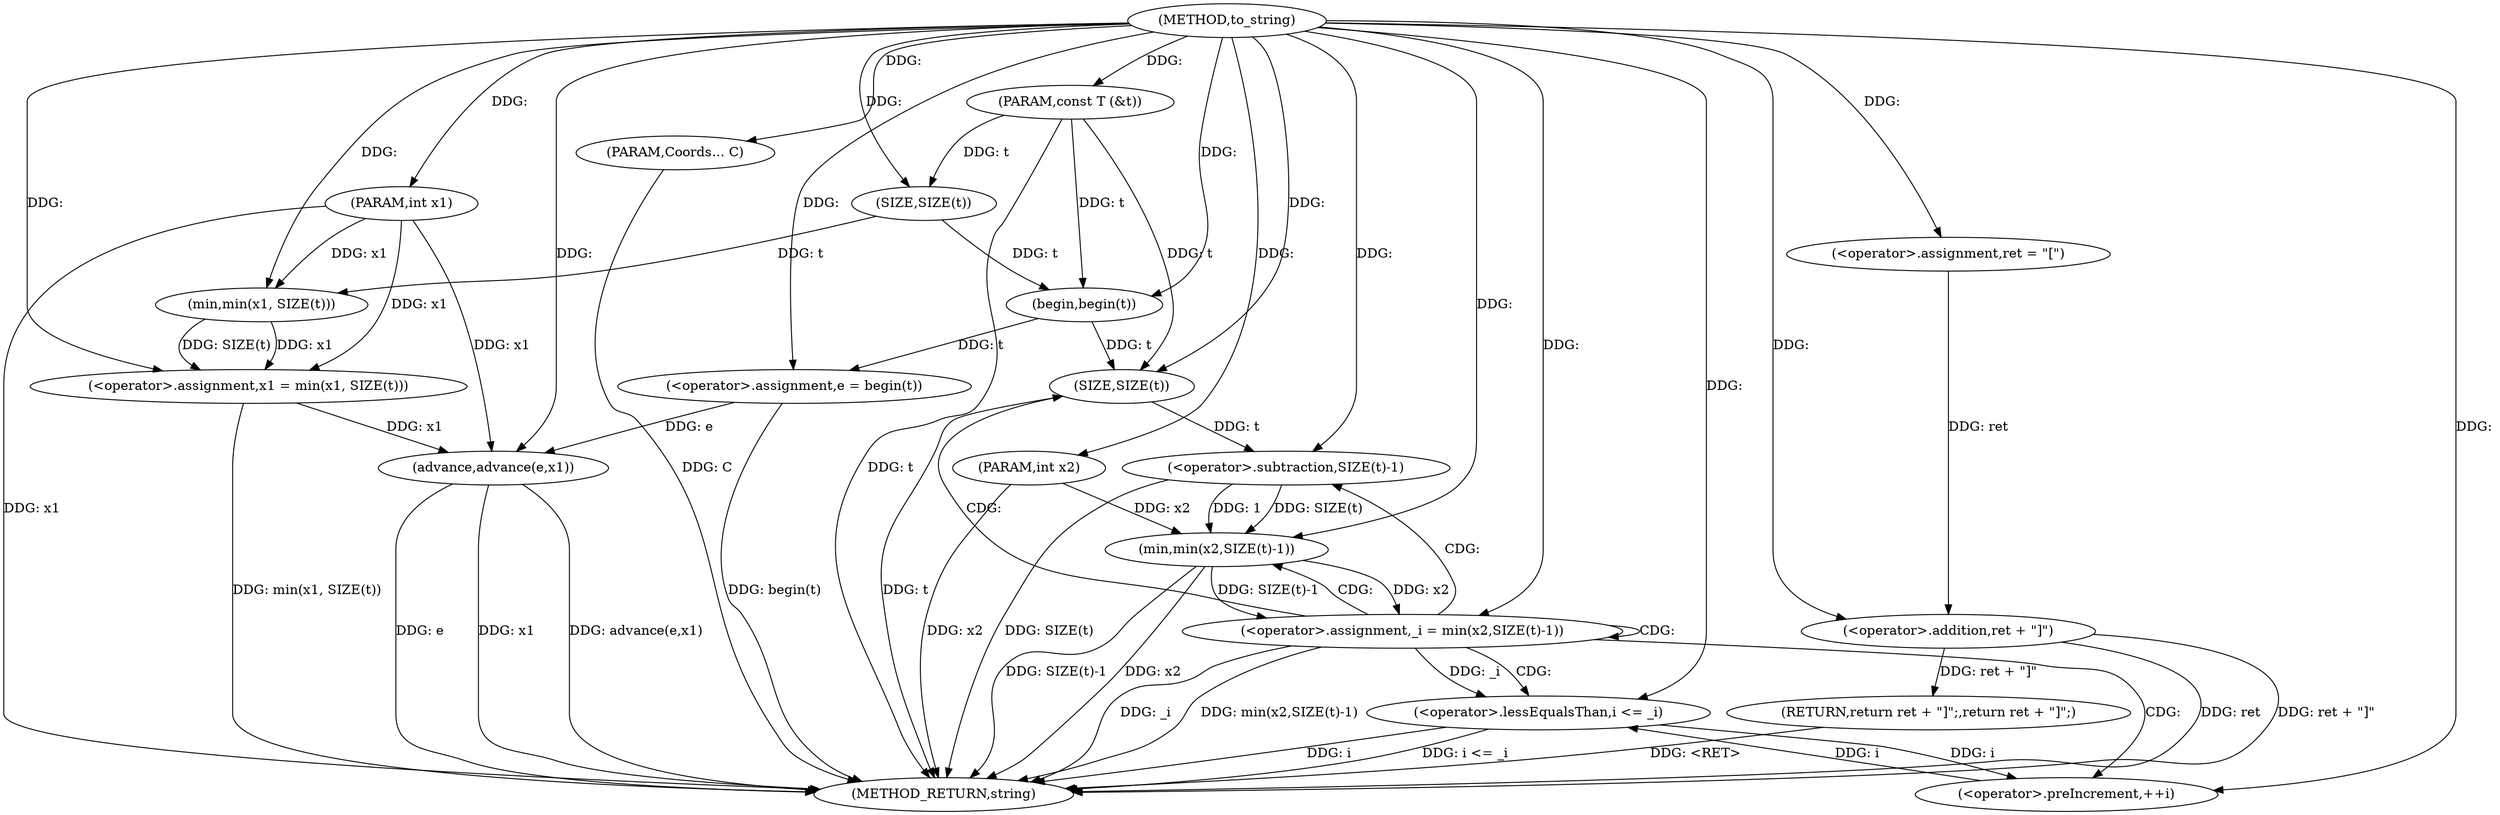 digraph "to_string" {  
"1000256" [label = "(METHOD,to_string)" ]
"1000315" [label = "(METHOD_RETURN,string)" ]
"1000257" [label = "(PARAM,const T (&t))" ]
"1000258" [label = "(PARAM,int x1)" ]
"1000259" [label = "(PARAM,int x2)" ]
"1000260" [label = "(PARAM,Coords... C)" ]
"1000263" [label = "(<operator>.assignment,ret = \"[\")" ]
"1000266" [label = "(<operator>.assignment,x1 = min(x1, SIZE(t)))" ]
"1000273" [label = "(<operator>.assignment,e = begin(t))" ]
"1000277" [label = "(advance,advance(e,x1))" ]
"1000311" [label = "(RETURN,return ret + \"]\";,return ret + \"]\";)" ]
"1000286" [label = "(<operator>.assignment,_i = min(x2,SIZE(t)-1))" ]
"1000294" [label = "(<operator>.lessEqualsThan,i <= _i)" ]
"1000297" [label = "(<operator>.preIncrement,++i)" ]
"1000312" [label = "(<operator>.addition,ret + \"]\")" ]
"1000268" [label = "(min,min(x1, SIZE(t)))" ]
"1000275" [label = "(begin,begin(t))" ]
"1000270" [label = "(SIZE,SIZE(t))" ]
"1000288" [label = "(min,min(x2,SIZE(t)-1))" ]
"1000290" [label = "(<operator>.subtraction,SIZE(t)-1)" ]
"1000291" [label = "(SIZE,SIZE(t))" ]
  "1000311" -> "1000315"  [ label = "DDG: <RET>"] 
  "1000257" -> "1000315"  [ label = "DDG: t"] 
  "1000258" -> "1000315"  [ label = "DDG: x1"] 
  "1000259" -> "1000315"  [ label = "DDG: x2"] 
  "1000260" -> "1000315"  [ label = "DDG: C"] 
  "1000266" -> "1000315"  [ label = "DDG: min(x1, SIZE(t))"] 
  "1000273" -> "1000315"  [ label = "DDG: begin(t)"] 
  "1000277" -> "1000315"  [ label = "DDG: e"] 
  "1000277" -> "1000315"  [ label = "DDG: x1"] 
  "1000277" -> "1000315"  [ label = "DDG: advance(e,x1)"] 
  "1000286" -> "1000315"  [ label = "DDG: _i"] 
  "1000288" -> "1000315"  [ label = "DDG: x2"] 
  "1000291" -> "1000315"  [ label = "DDG: t"] 
  "1000290" -> "1000315"  [ label = "DDG: SIZE(t)"] 
  "1000288" -> "1000315"  [ label = "DDG: SIZE(t)-1"] 
  "1000286" -> "1000315"  [ label = "DDG: min(x2,SIZE(t)-1)"] 
  "1000312" -> "1000315"  [ label = "DDG: ret"] 
  "1000312" -> "1000315"  [ label = "DDG: ret + \"]\""] 
  "1000294" -> "1000315"  [ label = "DDG: i"] 
  "1000294" -> "1000315"  [ label = "DDG: i <= _i"] 
  "1000256" -> "1000257"  [ label = "DDG: "] 
  "1000256" -> "1000258"  [ label = "DDG: "] 
  "1000256" -> "1000259"  [ label = "DDG: "] 
  "1000256" -> "1000260"  [ label = "DDG: "] 
  "1000256" -> "1000263"  [ label = "DDG: "] 
  "1000268" -> "1000266"  [ label = "DDG: x1"] 
  "1000268" -> "1000266"  [ label = "DDG: SIZE(t)"] 
  "1000275" -> "1000273"  [ label = "DDG: t"] 
  "1000312" -> "1000311"  [ label = "DDG: ret + \"]\""] 
  "1000258" -> "1000266"  [ label = "DDG: x1"] 
  "1000256" -> "1000266"  [ label = "DDG: "] 
  "1000256" -> "1000273"  [ label = "DDG: "] 
  "1000273" -> "1000277"  [ label = "DDG: e"] 
  "1000256" -> "1000277"  [ label = "DDG: "] 
  "1000266" -> "1000277"  [ label = "DDG: x1"] 
  "1000258" -> "1000277"  [ label = "DDG: x1"] 
  "1000288" -> "1000286"  [ label = "DDG: SIZE(t)-1"] 
  "1000288" -> "1000286"  [ label = "DDG: x2"] 
  "1000256" -> "1000312"  [ label = "DDG: "] 
  "1000263" -> "1000312"  [ label = "DDG: ret"] 
  "1000258" -> "1000268"  [ label = "DDG: x1"] 
  "1000256" -> "1000268"  [ label = "DDG: "] 
  "1000270" -> "1000268"  [ label = "DDG: t"] 
  "1000270" -> "1000275"  [ label = "DDG: t"] 
  "1000257" -> "1000275"  [ label = "DDG: t"] 
  "1000256" -> "1000275"  [ label = "DDG: "] 
  "1000256" -> "1000286"  [ label = "DDG: "] 
  "1000297" -> "1000294"  [ label = "DDG: i"] 
  "1000256" -> "1000294"  [ label = "DDG: "] 
  "1000286" -> "1000294"  [ label = "DDG: _i"] 
  "1000294" -> "1000297"  [ label = "DDG: i"] 
  "1000256" -> "1000297"  [ label = "DDG: "] 
  "1000257" -> "1000270"  [ label = "DDG: t"] 
  "1000256" -> "1000270"  [ label = "DDG: "] 
  "1000259" -> "1000288"  [ label = "DDG: x2"] 
  "1000256" -> "1000288"  [ label = "DDG: "] 
  "1000290" -> "1000288"  [ label = "DDG: SIZE(t)"] 
  "1000290" -> "1000288"  [ label = "DDG: 1"] 
  "1000291" -> "1000290"  [ label = "DDG: t"] 
  "1000256" -> "1000290"  [ label = "DDG: "] 
  "1000275" -> "1000291"  [ label = "DDG: t"] 
  "1000257" -> "1000291"  [ label = "DDG: t"] 
  "1000256" -> "1000291"  [ label = "DDG: "] 
  "1000286" -> "1000297"  [ label = "CDG: "] 
  "1000286" -> "1000294"  [ label = "CDG: "] 
  "1000286" -> "1000288"  [ label = "CDG: "] 
  "1000286" -> "1000291"  [ label = "CDG: "] 
  "1000286" -> "1000290"  [ label = "CDG: "] 
  "1000286" -> "1000286"  [ label = "CDG: "] 
}
